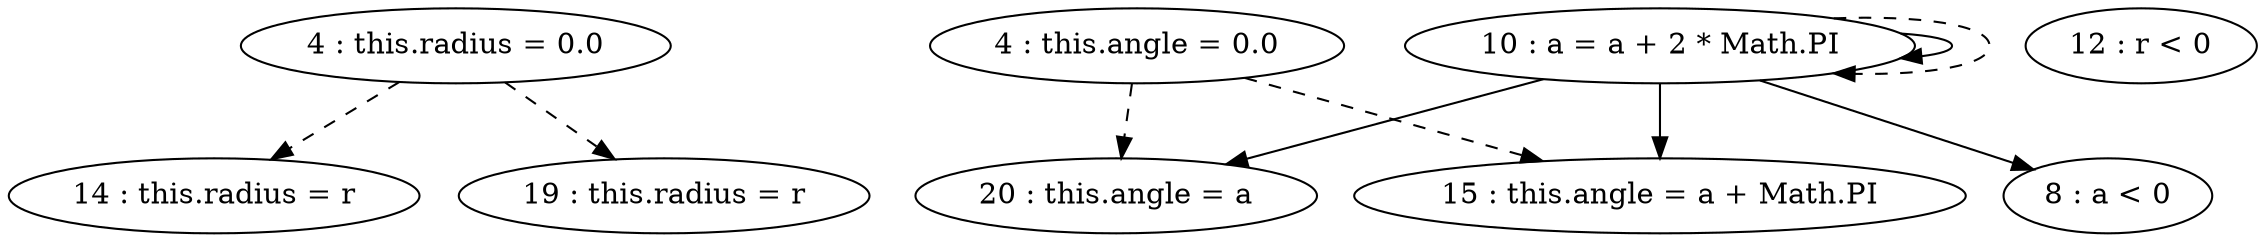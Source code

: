 digraph G {
"4 : this.radius = 0.0"
"4 : this.radius = 0.0" -> "14 : this.radius = r" [style=dashed]
"4 : this.radius = 0.0" -> "19 : this.radius = r" [style=dashed]
"4 : this.angle = 0.0"
"4 : this.angle = 0.0" -> "15 : this.angle = a + Math.PI" [style=dashed]
"4 : this.angle = 0.0" -> "20 : this.angle = a" [style=dashed]
"8 : a < 0"
"10 : a = a + 2 * Math.PI"
"10 : a = a + 2 * Math.PI" -> "10 : a = a + 2 * Math.PI"
"10 : a = a + 2 * Math.PI" -> "8 : a < 0"
"10 : a = a + 2 * Math.PI" -> "15 : this.angle = a + Math.PI"
"10 : a = a + 2 * Math.PI" -> "20 : this.angle = a"
"10 : a = a + 2 * Math.PI" -> "10 : a = a + 2 * Math.PI" [style=dashed]
"8 : a < 0"
"12 : r < 0"
"14 : this.radius = r"
"15 : this.angle = a + Math.PI"
"19 : this.radius = r"
"20 : this.angle = a"
}